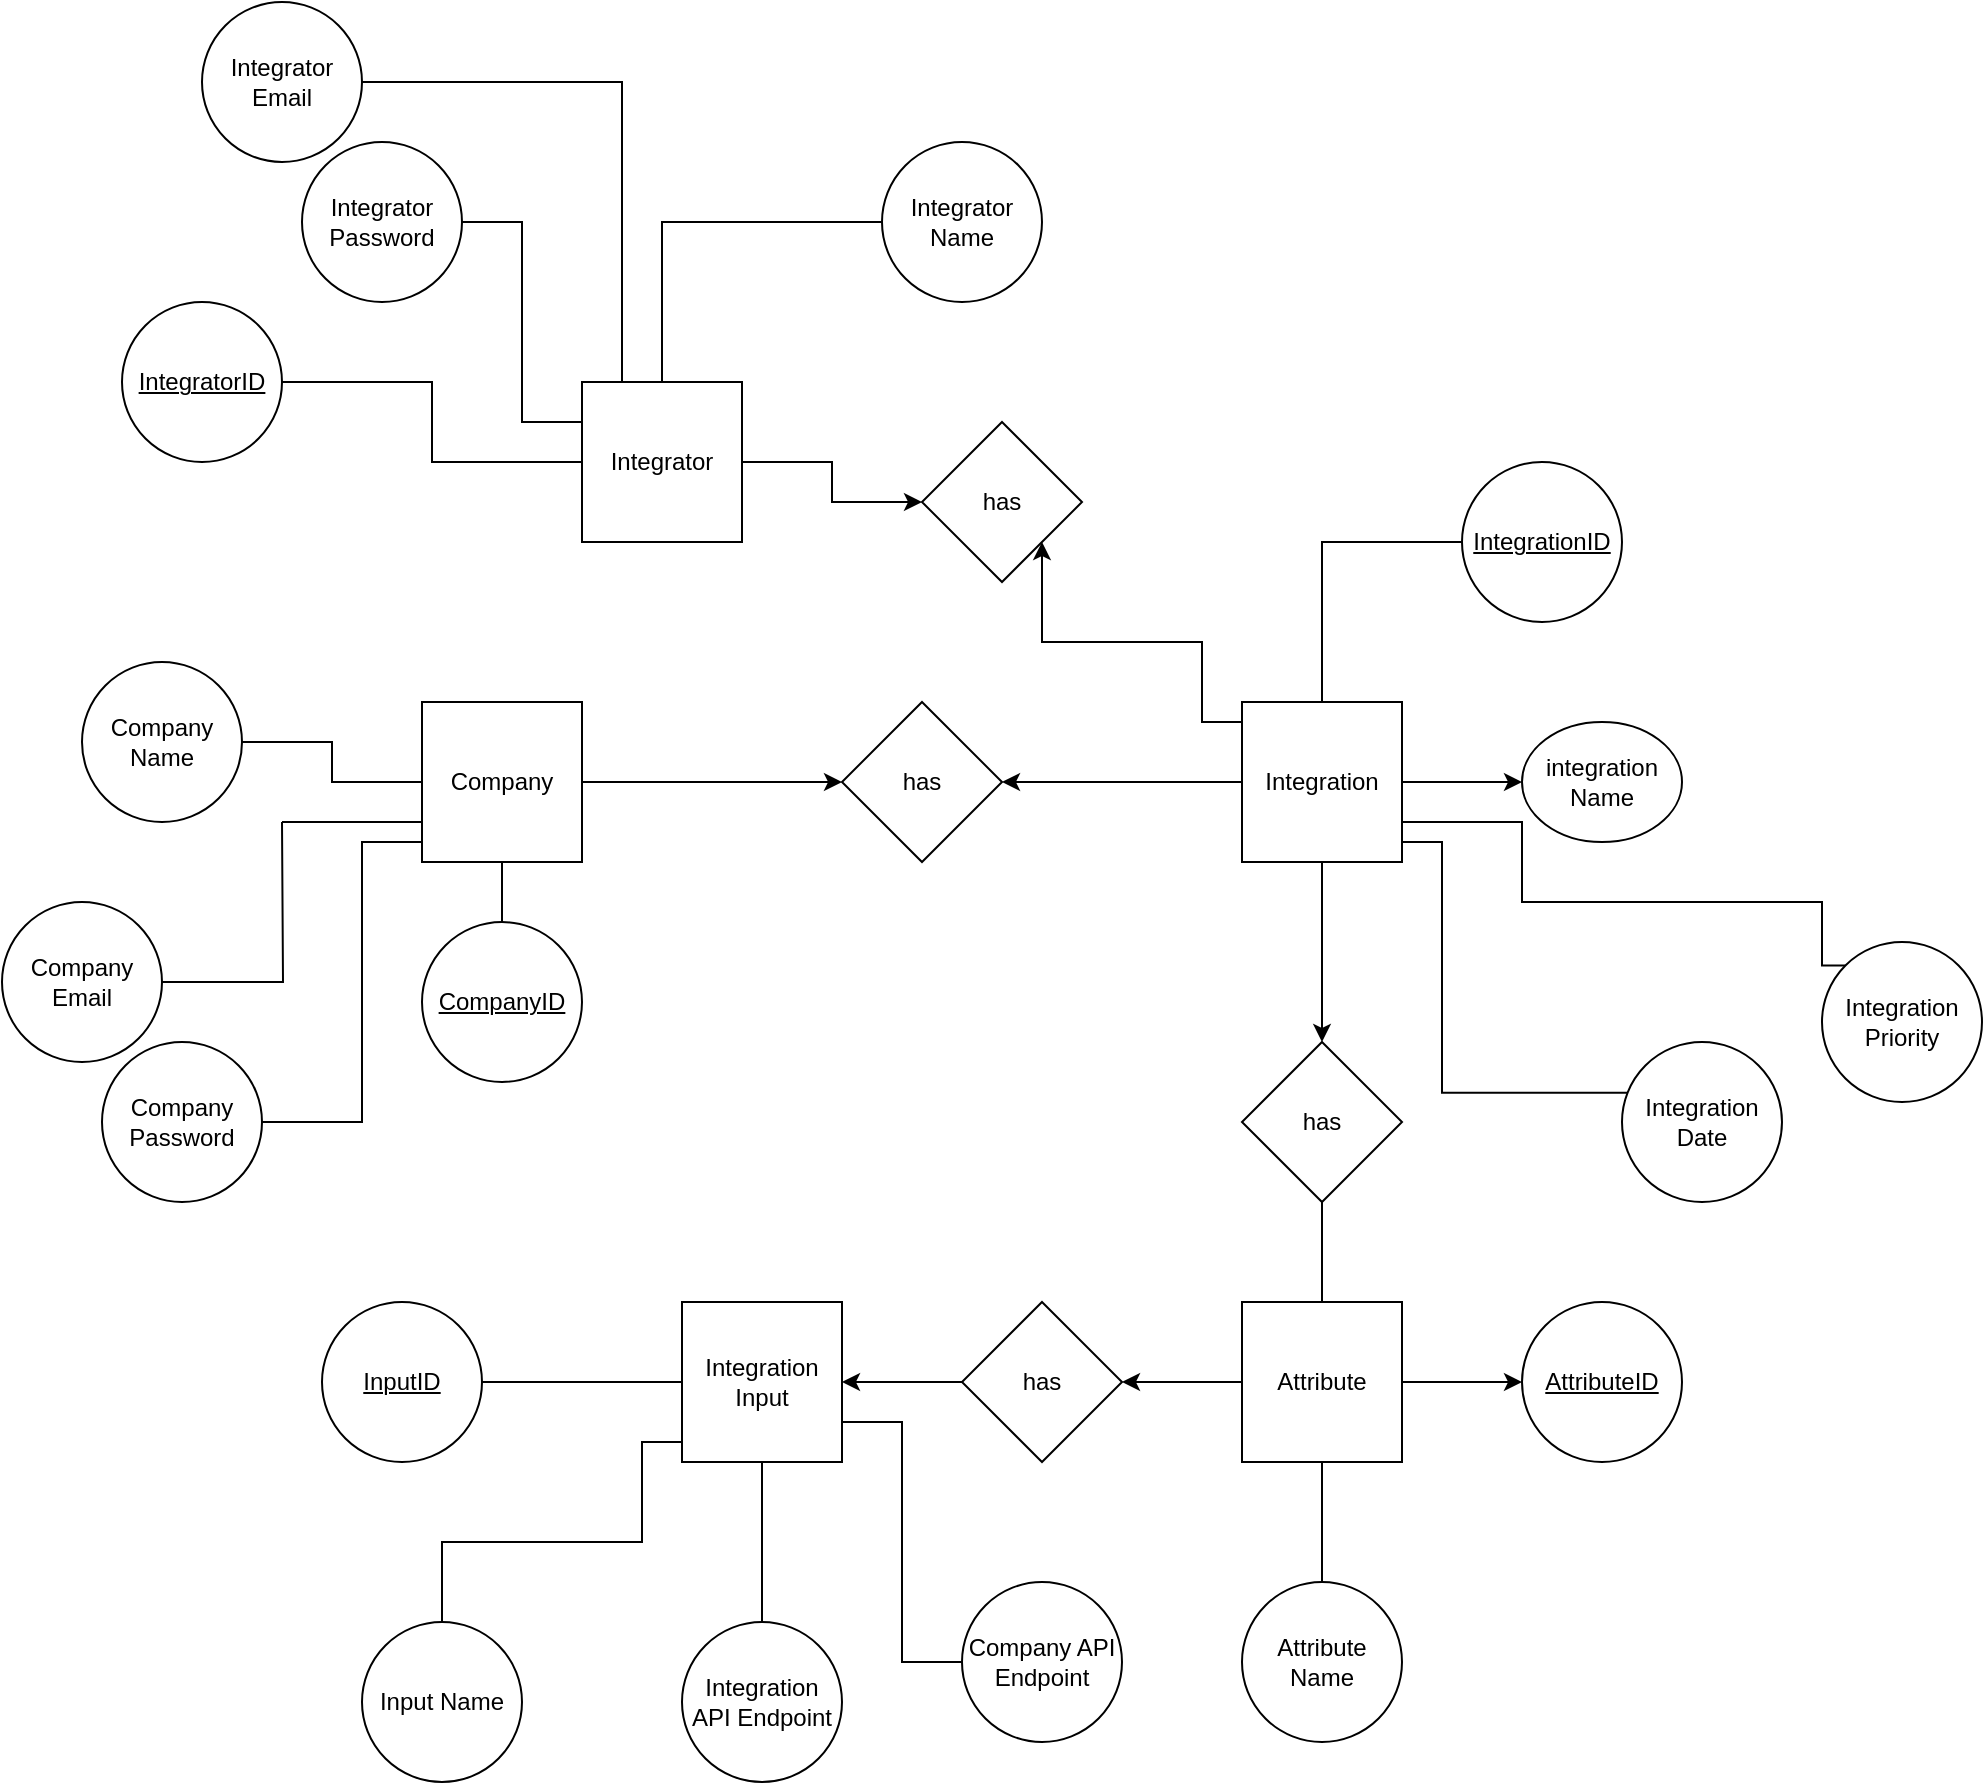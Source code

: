 <mxfile version="15.8.6" type="github">
  <diagram id="R2lEEEUBdFMjLlhIrx00" name="Page-1">
    <mxGraphModel dx="1487" dy="2388" grid="1" gridSize="10" guides="1" tooltips="1" connect="1" arrows="1" fold="1" page="1" pageScale="1" pageWidth="1200" pageHeight="1600" math="0" shadow="0" extFonts="Permanent Marker^https://fonts.googleapis.com/css?family=Permanent+Marker">
      <root>
        <mxCell id="0" />
        <mxCell id="1" parent="0" />
        <mxCell id="s2ZaCzxI1Ze2e7a40H7w-5" style="edgeStyle=orthogonalEdgeStyle;rounded=0;orthogonalLoop=1;jettySize=auto;html=1;entryX=0;entryY=0.5;entryDx=0;entryDy=0;" edge="1" parent="1" source="s2ZaCzxI1Ze2e7a40H7w-1" target="s2ZaCzxI1Ze2e7a40H7w-2">
          <mxGeometry relative="1" as="geometry" />
        </mxCell>
        <mxCell id="s2ZaCzxI1Ze2e7a40H7w-53" style="edgeStyle=orthogonalEdgeStyle;rounded=0;orthogonalLoop=1;jettySize=auto;html=1;exitX=0;exitY=0.75;exitDx=0;exitDy=0;fontColor=none;startArrow=none;startFill=0;endArrow=none;endFill=0;" edge="1" parent="1" source="s2ZaCzxI1Ze2e7a40H7w-1">
          <mxGeometry relative="1" as="geometry">
            <mxPoint x="140" y="240" as="targetPoint" />
          </mxGeometry>
        </mxCell>
        <mxCell id="s2ZaCzxI1Ze2e7a40H7w-1" value="Company" style="whiteSpace=wrap;html=1;aspect=fixed;" vertex="1" parent="1">
          <mxGeometry x="210" y="180" width="80" height="80" as="geometry" />
        </mxCell>
        <mxCell id="s2ZaCzxI1Ze2e7a40H7w-6" style="edgeStyle=orthogonalEdgeStyle;rounded=0;orthogonalLoop=1;jettySize=auto;html=1;entryX=0;entryY=0.5;entryDx=0;entryDy=0;endArrow=none;endFill=0;startArrow=classic;startFill=1;" edge="1" parent="1" source="s2ZaCzxI1Ze2e7a40H7w-2" target="s2ZaCzxI1Ze2e7a40H7w-4">
          <mxGeometry relative="1" as="geometry" />
        </mxCell>
        <mxCell id="s2ZaCzxI1Ze2e7a40H7w-2" value="has" style="rhombus;whiteSpace=wrap;html=1;" vertex="1" parent="1">
          <mxGeometry x="420" y="180" width="80" height="80" as="geometry" />
        </mxCell>
        <mxCell id="s2ZaCzxI1Ze2e7a40H7w-3" value="&lt;u&gt;AttributeID&lt;/u&gt;" style="ellipse;whiteSpace=wrap;html=1;aspect=fixed;" vertex="1" parent="1">
          <mxGeometry x="760" y="480" width="80" height="80" as="geometry" />
        </mxCell>
        <mxCell id="s2ZaCzxI1Ze2e7a40H7w-7" style="edgeStyle=orthogonalEdgeStyle;rounded=0;orthogonalLoop=1;jettySize=auto;html=1;entryX=0.5;entryY=0;entryDx=0;entryDy=0;" edge="1" parent="1" source="s2ZaCzxI1Ze2e7a40H7w-4" target="s2ZaCzxI1Ze2e7a40H7w-8">
          <mxGeometry relative="1" as="geometry">
            <mxPoint x="660" y="340" as="targetPoint" />
          </mxGeometry>
        </mxCell>
        <mxCell id="s2ZaCzxI1Ze2e7a40H7w-28" value="" style="edgeStyle=orthogonalEdgeStyle;rounded=0;orthogonalLoop=1;jettySize=auto;html=1;fontColor=none;endArrow=classic;endFill=1;" edge="1" parent="1" source="s2ZaCzxI1Ze2e7a40H7w-4" target="s2ZaCzxI1Ze2e7a40H7w-27">
          <mxGeometry relative="1" as="geometry" />
        </mxCell>
        <mxCell id="s2ZaCzxI1Ze2e7a40H7w-31" style="edgeStyle=orthogonalEdgeStyle;rounded=0;orthogonalLoop=1;jettySize=auto;html=1;exitX=0.75;exitY=1;exitDx=0;exitDy=0;fontColor=none;endArrow=none;endFill=0;entryX=0.048;entryY=0.317;entryDx=0;entryDy=0;entryPerimeter=0;" edge="1" parent="1" source="s2ZaCzxI1Ze2e7a40H7w-4" target="s2ZaCzxI1Ze2e7a40H7w-12">
          <mxGeometry relative="1" as="geometry">
            <mxPoint x="750" y="410" as="targetPoint" />
            <Array as="points">
              <mxPoint x="680" y="250" />
              <mxPoint x="720" y="250" />
              <mxPoint x="720" y="375" />
            </Array>
          </mxGeometry>
        </mxCell>
        <mxCell id="s2ZaCzxI1Ze2e7a40H7w-34" style="edgeStyle=orthogonalEdgeStyle;rounded=0;orthogonalLoop=1;jettySize=auto;html=1;exitX=0;exitY=0;exitDx=0;exitDy=0;entryX=1;entryY=1;entryDx=0;entryDy=0;fontColor=none;startArrow=none;startFill=0;endArrow=classic;endFill=1;" edge="1" parent="1" source="s2ZaCzxI1Ze2e7a40H7w-4" target="s2ZaCzxI1Ze2e7a40H7w-32">
          <mxGeometry relative="1" as="geometry">
            <Array as="points">
              <mxPoint x="620" y="190" />
              <mxPoint x="600" y="190" />
              <mxPoint x="600" y="150" />
              <mxPoint x="520" y="150" />
            </Array>
          </mxGeometry>
        </mxCell>
        <mxCell id="s2ZaCzxI1Ze2e7a40H7w-44" style="edgeStyle=orthogonalEdgeStyle;rounded=0;orthogonalLoop=1;jettySize=auto;html=1;exitX=1;exitY=0.75;exitDx=0;exitDy=0;fontColor=none;startArrow=none;startFill=0;endArrow=none;endFill=0;entryX=0;entryY=0;entryDx=0;entryDy=0;" edge="1" parent="1" source="s2ZaCzxI1Ze2e7a40H7w-4" target="s2ZaCzxI1Ze2e7a40H7w-11">
          <mxGeometry relative="1" as="geometry">
            <mxPoint x="910" y="300" as="targetPoint" />
            <Array as="points">
              <mxPoint x="760" y="240" />
              <mxPoint x="760" y="280" />
              <mxPoint x="910" y="280" />
              <mxPoint x="910" y="312" />
            </Array>
          </mxGeometry>
        </mxCell>
        <mxCell id="s2ZaCzxI1Ze2e7a40H7w-4" value="Integration" style="whiteSpace=wrap;html=1;aspect=fixed;" vertex="1" parent="1">
          <mxGeometry x="620" y="180" width="80" height="80" as="geometry" />
        </mxCell>
        <mxCell id="s2ZaCzxI1Ze2e7a40H7w-22" style="edgeStyle=orthogonalEdgeStyle;rounded=0;orthogonalLoop=1;jettySize=auto;html=1;entryX=0.5;entryY=0;entryDx=0;entryDy=0;fontColor=none;endArrow=none;endFill=0;" edge="1" parent="1" source="s2ZaCzxI1Ze2e7a40H7w-8" target="s2ZaCzxI1Ze2e7a40H7w-21">
          <mxGeometry relative="1" as="geometry" />
        </mxCell>
        <mxCell id="s2ZaCzxI1Ze2e7a40H7w-8" value="has" style="rhombus;whiteSpace=wrap;html=1;" vertex="1" parent="1">
          <mxGeometry x="620" y="350" width="80" height="80" as="geometry" />
        </mxCell>
        <mxCell id="s2ZaCzxI1Ze2e7a40H7w-10" value="&lt;u&gt;IntegratorID&lt;/u&gt;" style="ellipse;whiteSpace=wrap;html=1;aspect=fixed;" vertex="1" parent="1">
          <mxGeometry x="60" y="-20" width="80" height="80" as="geometry" />
        </mxCell>
        <mxCell id="s2ZaCzxI1Ze2e7a40H7w-11" value="Integration Priority" style="ellipse;whiteSpace=wrap;html=1;aspect=fixed;" vertex="1" parent="1">
          <mxGeometry x="910" y="300" width="80" height="80" as="geometry" />
        </mxCell>
        <mxCell id="s2ZaCzxI1Ze2e7a40H7w-12" value="Integration Date" style="ellipse;whiteSpace=wrap;html=1;aspect=fixed;" vertex="1" parent="1">
          <mxGeometry x="810" y="350" width="80" height="80" as="geometry" />
        </mxCell>
        <mxCell id="s2ZaCzxI1Ze2e7a40H7w-13" value="&lt;u&gt;InputID&lt;/u&gt;" style="ellipse;whiteSpace=wrap;html=1;aspect=fixed;" vertex="1" parent="1">
          <mxGeometry x="160" y="480" width="80" height="80" as="geometry" />
        </mxCell>
        <mxCell id="s2ZaCzxI1Ze2e7a40H7w-15" value="" style="edgeStyle=orthogonalEdgeStyle;rounded=0;orthogonalLoop=1;jettySize=auto;html=1;endArrow=none;endFill=0;" edge="1" parent="1" source="s2ZaCzxI1Ze2e7a40H7w-14" target="s2ZaCzxI1Ze2e7a40H7w-1">
          <mxGeometry relative="1" as="geometry" />
        </mxCell>
        <mxCell id="s2ZaCzxI1Ze2e7a40H7w-14" value="&lt;u&gt;CompanyID&lt;/u&gt;" style="ellipse;whiteSpace=wrap;html=1;aspect=fixed;" vertex="1" parent="1">
          <mxGeometry x="210" y="290" width="80" height="80" as="geometry" />
        </mxCell>
        <mxCell id="s2ZaCzxI1Ze2e7a40H7w-17" style="edgeStyle=orthogonalEdgeStyle;rounded=0;orthogonalLoop=1;jettySize=auto;html=1;entryX=0.5;entryY=0;entryDx=0;entryDy=0;fontColor=none;endArrow=none;endFill=0;" edge="1" parent="1" source="s2ZaCzxI1Ze2e7a40H7w-16" target="s2ZaCzxI1Ze2e7a40H7w-4">
          <mxGeometry relative="1" as="geometry" />
        </mxCell>
        <mxCell id="s2ZaCzxI1Ze2e7a40H7w-16" value="&lt;u&gt;IntegrationID&lt;/u&gt;" style="ellipse;whiteSpace=wrap;html=1;aspect=fixed;" vertex="1" parent="1">
          <mxGeometry x="730" y="60" width="80" height="80" as="geometry" />
        </mxCell>
        <mxCell id="s2ZaCzxI1Ze2e7a40H7w-20" style="edgeStyle=orthogonalEdgeStyle;rounded=0;orthogonalLoop=1;jettySize=auto;html=1;entryX=1;entryY=0.5;entryDx=0;entryDy=0;fontColor=none;endArrow=none;endFill=0;" edge="1" parent="1" source="s2ZaCzxI1Ze2e7a40H7w-18" target="s2ZaCzxI1Ze2e7a40H7w-13">
          <mxGeometry relative="1" as="geometry" />
        </mxCell>
        <mxCell id="s2ZaCzxI1Ze2e7a40H7w-38" style="edgeStyle=orthogonalEdgeStyle;rounded=0;orthogonalLoop=1;jettySize=auto;html=1;fontColor=none;startArrow=none;startFill=0;endArrow=none;endFill=0;entryX=0.5;entryY=0;entryDx=0;entryDy=0;" edge="1" parent="1" source="s2ZaCzxI1Ze2e7a40H7w-18" target="s2ZaCzxI1Ze2e7a40H7w-39">
          <mxGeometry relative="1" as="geometry">
            <mxPoint x="380" y="650" as="targetPoint" />
          </mxGeometry>
        </mxCell>
        <mxCell id="s2ZaCzxI1Ze2e7a40H7w-42" style="edgeStyle=orthogonalEdgeStyle;rounded=0;orthogonalLoop=1;jettySize=auto;html=1;exitX=0;exitY=1;exitDx=0;exitDy=0;entryX=0.5;entryY=0;entryDx=0;entryDy=0;fontColor=none;startArrow=none;startFill=0;endArrow=none;endFill=0;" edge="1" parent="1" source="s2ZaCzxI1Ze2e7a40H7w-18" target="s2ZaCzxI1Ze2e7a40H7w-40">
          <mxGeometry relative="1" as="geometry">
            <Array as="points">
              <mxPoint x="340" y="550" />
              <mxPoint x="320" y="550" />
              <mxPoint x="320" y="600" />
              <mxPoint x="220" y="600" />
            </Array>
          </mxGeometry>
        </mxCell>
        <mxCell id="s2ZaCzxI1Ze2e7a40H7w-18" value="Integration Input&lt;br&gt;" style="whiteSpace=wrap;html=1;aspect=fixed;fontColor=none;" vertex="1" parent="1">
          <mxGeometry x="340" y="480" width="80" height="80" as="geometry" />
        </mxCell>
        <mxCell id="s2ZaCzxI1Ze2e7a40H7w-24" style="edgeStyle=orthogonalEdgeStyle;rounded=0;orthogonalLoop=1;jettySize=auto;html=1;entryX=1;entryY=0.5;entryDx=0;entryDy=0;fontColor=none;endArrow=classic;endFill=1;" edge="1" parent="1" source="s2ZaCzxI1Ze2e7a40H7w-21" target="s2ZaCzxI1Ze2e7a40H7w-23">
          <mxGeometry relative="1" as="geometry" />
        </mxCell>
        <mxCell id="s2ZaCzxI1Ze2e7a40H7w-26" style="edgeStyle=orthogonalEdgeStyle;rounded=0;orthogonalLoop=1;jettySize=auto;html=1;fontColor=none;endArrow=classic;endFill=1;entryX=0;entryY=0.5;entryDx=0;entryDy=0;" edge="1" parent="1" source="s2ZaCzxI1Ze2e7a40H7w-21" target="s2ZaCzxI1Ze2e7a40H7w-3">
          <mxGeometry relative="1" as="geometry">
            <mxPoint x="750" y="520" as="targetPoint" />
          </mxGeometry>
        </mxCell>
        <mxCell id="s2ZaCzxI1Ze2e7a40H7w-43" style="edgeStyle=orthogonalEdgeStyle;rounded=0;orthogonalLoop=1;jettySize=auto;html=1;entryX=0.5;entryY=0;entryDx=0;entryDy=0;fontColor=none;startArrow=none;startFill=0;endArrow=none;endFill=0;" edge="1" parent="1" source="s2ZaCzxI1Ze2e7a40H7w-21" target="s2ZaCzxI1Ze2e7a40H7w-41">
          <mxGeometry relative="1" as="geometry" />
        </mxCell>
        <mxCell id="s2ZaCzxI1Ze2e7a40H7w-21" value="Attribute" style="whiteSpace=wrap;html=1;aspect=fixed;fontColor=none;" vertex="1" parent="1">
          <mxGeometry x="620" y="480" width="80" height="80" as="geometry" />
        </mxCell>
        <mxCell id="s2ZaCzxI1Ze2e7a40H7w-25" style="edgeStyle=orthogonalEdgeStyle;rounded=0;orthogonalLoop=1;jettySize=auto;html=1;entryX=1;entryY=0.5;entryDx=0;entryDy=0;fontColor=none;endArrow=classic;endFill=1;" edge="1" parent="1" source="s2ZaCzxI1Ze2e7a40H7w-23" target="s2ZaCzxI1Ze2e7a40H7w-18">
          <mxGeometry relative="1" as="geometry" />
        </mxCell>
        <mxCell id="s2ZaCzxI1Ze2e7a40H7w-23" value="has" style="rhombus;whiteSpace=wrap;html=1;" vertex="1" parent="1">
          <mxGeometry x="480" y="480" width="80" height="80" as="geometry" />
        </mxCell>
        <mxCell id="s2ZaCzxI1Ze2e7a40H7w-27" value="integration Name" style="ellipse;whiteSpace=wrap;html=1;" vertex="1" parent="1">
          <mxGeometry x="760" y="190" width="80" height="60" as="geometry" />
        </mxCell>
        <mxCell id="s2ZaCzxI1Ze2e7a40H7w-36" style="edgeStyle=orthogonalEdgeStyle;rounded=0;orthogonalLoop=1;jettySize=auto;html=1;entryX=1;entryY=0.5;entryDx=0;entryDy=0;fontColor=none;startArrow=classic;startFill=1;endArrow=none;endFill=0;" edge="1" parent="1" source="s2ZaCzxI1Ze2e7a40H7w-32" target="s2ZaCzxI1Ze2e7a40H7w-35">
          <mxGeometry relative="1" as="geometry" />
        </mxCell>
        <mxCell id="s2ZaCzxI1Ze2e7a40H7w-32" value="has" style="rhombus;whiteSpace=wrap;html=1;" vertex="1" parent="1">
          <mxGeometry x="460" y="40" width="80" height="80" as="geometry" />
        </mxCell>
        <mxCell id="s2ZaCzxI1Ze2e7a40H7w-37" style="edgeStyle=orthogonalEdgeStyle;rounded=0;orthogonalLoop=1;jettySize=auto;html=1;entryX=1;entryY=0.5;entryDx=0;entryDy=0;fontColor=none;startArrow=none;startFill=0;endArrow=none;endFill=0;" edge="1" parent="1" source="s2ZaCzxI1Ze2e7a40H7w-35" target="s2ZaCzxI1Ze2e7a40H7w-10">
          <mxGeometry relative="1" as="geometry" />
        </mxCell>
        <mxCell id="s2ZaCzxI1Ze2e7a40H7w-35" value="Integrator" style="whiteSpace=wrap;html=1;aspect=fixed;" vertex="1" parent="1">
          <mxGeometry x="290" y="20" width="80" height="80" as="geometry" />
        </mxCell>
        <mxCell id="s2ZaCzxI1Ze2e7a40H7w-39" value="Integration API Endpoint" style="ellipse;whiteSpace=wrap;html=1;aspect=fixed;" vertex="1" parent="1">
          <mxGeometry x="340" y="640" width="80" height="80" as="geometry" />
        </mxCell>
        <mxCell id="s2ZaCzxI1Ze2e7a40H7w-40" value="Input Name" style="ellipse;whiteSpace=wrap;html=1;aspect=fixed;" vertex="1" parent="1">
          <mxGeometry x="180" y="640" width="80" height="80" as="geometry" />
        </mxCell>
        <mxCell id="s2ZaCzxI1Ze2e7a40H7w-41" value="Attribute Name" style="ellipse;whiteSpace=wrap;html=1;aspect=fixed;" vertex="1" parent="1">
          <mxGeometry x="620" y="620" width="80" height="80" as="geometry" />
        </mxCell>
        <mxCell id="s2ZaCzxI1Ze2e7a40H7w-50" style="edgeStyle=orthogonalEdgeStyle;rounded=0;orthogonalLoop=1;jettySize=auto;html=1;entryX=0.5;entryY=0;entryDx=0;entryDy=0;fontColor=none;startArrow=none;startFill=0;endArrow=none;endFill=0;" edge="1" parent="1" source="s2ZaCzxI1Ze2e7a40H7w-46" target="s2ZaCzxI1Ze2e7a40H7w-35">
          <mxGeometry relative="1" as="geometry" />
        </mxCell>
        <mxCell id="s2ZaCzxI1Ze2e7a40H7w-46" value="Integrator Name&lt;br&gt;" style="ellipse;whiteSpace=wrap;html=1;aspect=fixed;fontColor=none;" vertex="1" parent="1">
          <mxGeometry x="440" y="-100" width="80" height="80" as="geometry" />
        </mxCell>
        <mxCell id="s2ZaCzxI1Ze2e7a40H7w-52" style="edgeStyle=orthogonalEdgeStyle;rounded=0;orthogonalLoop=1;jettySize=auto;html=1;fontColor=none;startArrow=none;startFill=0;endArrow=none;endFill=0;" edge="1" parent="1" source="s2ZaCzxI1Ze2e7a40H7w-47">
          <mxGeometry relative="1" as="geometry">
            <mxPoint x="140" y="240" as="targetPoint" />
          </mxGeometry>
        </mxCell>
        <mxCell id="s2ZaCzxI1Ze2e7a40H7w-47" value="Company Email" style="ellipse;whiteSpace=wrap;html=1;aspect=fixed;fontColor=none;" vertex="1" parent="1">
          <mxGeometry y="280" width="80" height="80" as="geometry" />
        </mxCell>
        <mxCell id="s2ZaCzxI1Ze2e7a40H7w-51" style="edgeStyle=orthogonalEdgeStyle;rounded=0;orthogonalLoop=1;jettySize=auto;html=1;entryX=0;entryY=0.5;entryDx=0;entryDy=0;fontColor=none;startArrow=none;startFill=0;endArrow=none;endFill=0;" edge="1" parent="1" source="s2ZaCzxI1Ze2e7a40H7w-48" target="s2ZaCzxI1Ze2e7a40H7w-1">
          <mxGeometry relative="1" as="geometry" />
        </mxCell>
        <mxCell id="s2ZaCzxI1Ze2e7a40H7w-48" value="Company Name" style="ellipse;whiteSpace=wrap;html=1;aspect=fixed;fontColor=none;" vertex="1" parent="1">
          <mxGeometry x="40" y="160" width="80" height="80" as="geometry" />
        </mxCell>
        <mxCell id="s2ZaCzxI1Ze2e7a40H7w-55" style="edgeStyle=orthogonalEdgeStyle;rounded=0;orthogonalLoop=1;jettySize=auto;html=1;entryX=0;entryY=1;entryDx=0;entryDy=0;fontColor=none;startArrow=none;startFill=0;endArrow=none;endFill=0;" edge="1" parent="1" source="s2ZaCzxI1Ze2e7a40H7w-54" target="s2ZaCzxI1Ze2e7a40H7w-1">
          <mxGeometry relative="1" as="geometry">
            <Array as="points">
              <mxPoint x="180" y="390" />
              <mxPoint x="180" y="250" />
              <mxPoint x="210" y="250" />
            </Array>
          </mxGeometry>
        </mxCell>
        <mxCell id="s2ZaCzxI1Ze2e7a40H7w-54" value="Company Password" style="ellipse;whiteSpace=wrap;html=1;aspect=fixed;fontColor=none;" vertex="1" parent="1">
          <mxGeometry x="50" y="350" width="80" height="80" as="geometry" />
        </mxCell>
        <mxCell id="s2ZaCzxI1Ze2e7a40H7w-58" style="edgeStyle=orthogonalEdgeStyle;rounded=0;orthogonalLoop=1;jettySize=auto;html=1;entryX=0.25;entryY=0;entryDx=0;entryDy=0;fontColor=none;startArrow=none;startFill=0;endArrow=none;endFill=0;" edge="1" parent="1" source="s2ZaCzxI1Ze2e7a40H7w-56" target="s2ZaCzxI1Ze2e7a40H7w-35">
          <mxGeometry relative="1" as="geometry" />
        </mxCell>
        <mxCell id="s2ZaCzxI1Ze2e7a40H7w-56" value="Integrator Email" style="ellipse;whiteSpace=wrap;html=1;aspect=fixed;fontColor=none;" vertex="1" parent="1">
          <mxGeometry x="100" y="-170" width="80" height="80" as="geometry" />
        </mxCell>
        <mxCell id="s2ZaCzxI1Ze2e7a40H7w-59" style="edgeStyle=orthogonalEdgeStyle;rounded=0;orthogonalLoop=1;jettySize=auto;html=1;entryX=0;entryY=0.25;entryDx=0;entryDy=0;fontColor=none;startArrow=none;startFill=0;endArrow=none;endFill=0;" edge="1" parent="1" source="s2ZaCzxI1Ze2e7a40H7w-57" target="s2ZaCzxI1Ze2e7a40H7w-35">
          <mxGeometry relative="1" as="geometry" />
        </mxCell>
        <mxCell id="s2ZaCzxI1Ze2e7a40H7w-57" value="Integrator Password" style="ellipse;whiteSpace=wrap;html=1;aspect=fixed;fontColor=none;" vertex="1" parent="1">
          <mxGeometry x="150" y="-100" width="80" height="80" as="geometry" />
        </mxCell>
        <mxCell id="s2ZaCzxI1Ze2e7a40H7w-62" style="edgeStyle=orthogonalEdgeStyle;rounded=0;orthogonalLoop=1;jettySize=auto;html=1;entryX=1;entryY=0.75;entryDx=0;entryDy=0;fontColor=none;startArrow=none;startFill=0;endArrow=none;endFill=0;" edge="1" parent="1" source="s2ZaCzxI1Ze2e7a40H7w-61" target="s2ZaCzxI1Ze2e7a40H7w-18">
          <mxGeometry relative="1" as="geometry" />
        </mxCell>
        <mxCell id="s2ZaCzxI1Ze2e7a40H7w-61" value="Company API Endpoint" style="ellipse;whiteSpace=wrap;html=1;aspect=fixed;" vertex="1" parent="1">
          <mxGeometry x="480" y="620" width="80" height="80" as="geometry" />
        </mxCell>
      </root>
    </mxGraphModel>
  </diagram>
</mxfile>

